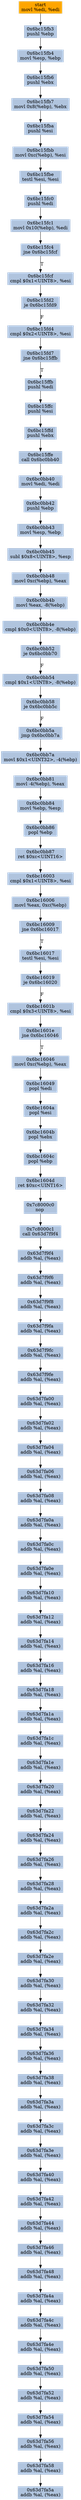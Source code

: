 digraph G {
node[shape=rectangle,style=filled,fillcolor=lightsteelblue,color=lightsteelblue]
bgcolor="transparent"
a0x6bc15fb1movl_edi_edi[label="start\nmovl %edi, %edi",color="lightgrey",fillcolor="orange"];
a0x6bc15fb3pushl_ebp[label="0x6bc15fb3\npushl %ebp"];
a0x6bc15fb4movl_esp_ebp[label="0x6bc15fb4\nmovl %esp, %ebp"];
a0x6bc15fb6pushl_ebx[label="0x6bc15fb6\npushl %ebx"];
a0x6bc15fb7movl_0x8ebp__ebx[label="0x6bc15fb7\nmovl 0x8(%ebp), %ebx"];
a0x6bc15fbapushl_esi[label="0x6bc15fba\npushl %esi"];
a0x6bc15fbbmovl_0xcebp__esi[label="0x6bc15fbb\nmovl 0xc(%ebp), %esi"];
a0x6bc15fbetestl_esi_esi[label="0x6bc15fbe\ntestl %esi, %esi"];
a0x6bc15fc0pushl_edi[label="0x6bc15fc0\npushl %edi"];
a0x6bc15fc1movl_0x10ebp__edi[label="0x6bc15fc1\nmovl 0x10(%ebp), %edi"];
a0x6bc15fc4jne_0x6bc15fcf[label="0x6bc15fc4\njne 0x6bc15fcf"];
a0x6bc15fcfcmpl_0x1UINT8_esi[label="0x6bc15fcf\ncmpl $0x1<UINT8>, %esi"];
a0x6bc15fd2je_0x6bc15fd9[label="0x6bc15fd2\nje 0x6bc15fd9"];
a0x6bc15fd4cmpl_0x2UINT8_esi[label="0x6bc15fd4\ncmpl $0x2<UINT8>, %esi"];
a0x6bc15fd7jne_0x6bc15ffb[label="0x6bc15fd7\njne 0x6bc15ffb"];
a0x6bc15ffbpushl_edi[label="0x6bc15ffb\npushl %edi"];
a0x6bc15ffcpushl_esi[label="0x6bc15ffc\npushl %esi"];
a0x6bc15ffdpushl_ebx[label="0x6bc15ffd\npushl %ebx"];
a0x6bc15ffecall_0x6bc0bb40[label="0x6bc15ffe\ncall 0x6bc0bb40"];
a0x6bc0bb40movl_edi_edi[label="0x6bc0bb40\nmovl %edi, %edi"];
a0x6bc0bb42pushl_ebp[label="0x6bc0bb42\npushl %ebp"];
a0x6bc0bb43movl_esp_ebp[label="0x6bc0bb43\nmovl %esp, %ebp"];
a0x6bc0bb45subl_0x8UINT8_esp[label="0x6bc0bb45\nsubl $0x8<UINT8>, %esp"];
a0x6bc0bb48movl_0xcebp__eax[label="0x6bc0bb48\nmovl 0xc(%ebp), %eax"];
a0x6bc0bb4bmovl_eax__8ebp_[label="0x6bc0bb4b\nmovl %eax, -8(%ebp)"];
a0x6bc0bb4ecmpl_0x0UINT8__8ebp_[label="0x6bc0bb4e\ncmpl $0x0<UINT8>, -8(%ebp)"];
a0x6bc0bb52je_0x6bc0bb70[label="0x6bc0bb52\nje 0x6bc0bb70"];
a0x6bc0bb54cmpl_0x1UINT8__8ebp_[label="0x6bc0bb54\ncmpl $0x1<UINT8>, -8(%ebp)"];
a0x6bc0bb58je_0x6bc0bb5c[label="0x6bc0bb58\nje 0x6bc0bb5c"];
a0x6bc0bb5ajmp_0x6bc0bb7a[label="0x6bc0bb5a\njmp 0x6bc0bb7a"];
a0x6bc0bb7amovl_0x1UINT32__4ebp_[label="0x6bc0bb7a\nmovl $0x1<UINT32>, -4(%ebp)"];
a0x6bc0bb81movl__4ebp__eax[label="0x6bc0bb81\nmovl -4(%ebp), %eax"];
a0x6bc0bb84movl_ebp_esp[label="0x6bc0bb84\nmovl %ebp, %esp"];
a0x6bc0bb86popl_ebp[label="0x6bc0bb86\npopl %ebp"];
a0x6bc0bb87ret_0xcUINT16[label="0x6bc0bb87\nret $0xc<UINT16>"];
a0x6bc16003cmpl_0x1UINT8_esi[label="0x6bc16003\ncmpl $0x1<UINT8>, %esi"];
a0x6bc16006movl_eax_0xcebp_[label="0x6bc16006\nmovl %eax, 0xc(%ebp)"];
a0x6bc16009jne_0x6bc16017[label="0x6bc16009\njne 0x6bc16017"];
a0x6bc16017testl_esi_esi[label="0x6bc16017\ntestl %esi, %esi"];
a0x6bc16019je_0x6bc16020[label="0x6bc16019\nje 0x6bc16020"];
a0x6bc1601bcmpl_0x3UINT8_esi[label="0x6bc1601b\ncmpl $0x3<UINT8>, %esi"];
a0x6bc1601ejne_0x6bc16046[label="0x6bc1601e\njne 0x6bc16046"];
a0x6bc16046movl_0xcebp__eax[label="0x6bc16046\nmovl 0xc(%ebp), %eax"];
a0x6bc16049popl_edi[label="0x6bc16049\npopl %edi"];
a0x6bc1604apopl_esi[label="0x6bc1604a\npopl %esi"];
a0x6bc1604bpopl_ebx[label="0x6bc1604b\npopl %ebx"];
a0x6bc1604cpopl_ebp[label="0x6bc1604c\npopl %ebp"];
a0x6bc1604dret_0xcUINT16[label="0x6bc1604d\nret $0xc<UINT16>"];
a0x7c8000c0nop_[label="0x7c8000c0\nnop "];
a0x7c8000c1call_0x63d7f9f4[label="0x7c8000c1\ncall 0x63d7f9f4"];
a0x63d7f9f4addb_al_eax_[label="0x63d7f9f4\naddb %al, (%eax)"];
a0x63d7f9f6addb_al_eax_[label="0x63d7f9f6\naddb %al, (%eax)"];
a0x63d7f9f8addb_al_eax_[label="0x63d7f9f8\naddb %al, (%eax)"];
a0x63d7f9faaddb_al_eax_[label="0x63d7f9fa\naddb %al, (%eax)"];
a0x63d7f9fcaddb_al_eax_[label="0x63d7f9fc\naddb %al, (%eax)"];
a0x63d7f9feaddb_al_eax_[label="0x63d7f9fe\naddb %al, (%eax)"];
a0x63d7fa00addb_al_eax_[label="0x63d7fa00\naddb %al, (%eax)"];
a0x63d7fa02addb_al_eax_[label="0x63d7fa02\naddb %al, (%eax)"];
a0x63d7fa04addb_al_eax_[label="0x63d7fa04\naddb %al, (%eax)"];
a0x63d7fa06addb_al_eax_[label="0x63d7fa06\naddb %al, (%eax)"];
a0x63d7fa08addb_al_eax_[label="0x63d7fa08\naddb %al, (%eax)"];
a0x63d7fa0aaddb_al_eax_[label="0x63d7fa0a\naddb %al, (%eax)"];
a0x63d7fa0caddb_al_eax_[label="0x63d7fa0c\naddb %al, (%eax)"];
a0x63d7fa0eaddb_al_eax_[label="0x63d7fa0e\naddb %al, (%eax)"];
a0x63d7fa10addb_al_eax_[label="0x63d7fa10\naddb %al, (%eax)"];
a0x63d7fa12addb_al_eax_[label="0x63d7fa12\naddb %al, (%eax)"];
a0x63d7fa14addb_al_eax_[label="0x63d7fa14\naddb %al, (%eax)"];
a0x63d7fa16addb_al_eax_[label="0x63d7fa16\naddb %al, (%eax)"];
a0x63d7fa18addb_al_eax_[label="0x63d7fa18\naddb %al, (%eax)"];
a0x63d7fa1aaddb_al_eax_[label="0x63d7fa1a\naddb %al, (%eax)"];
a0x63d7fa1caddb_al_eax_[label="0x63d7fa1c\naddb %al, (%eax)"];
a0x63d7fa1eaddb_al_eax_[label="0x63d7fa1e\naddb %al, (%eax)"];
a0x63d7fa20addb_al_eax_[label="0x63d7fa20\naddb %al, (%eax)"];
a0x63d7fa22addb_al_eax_[label="0x63d7fa22\naddb %al, (%eax)"];
a0x63d7fa24addb_al_eax_[label="0x63d7fa24\naddb %al, (%eax)"];
a0x63d7fa26addb_al_eax_[label="0x63d7fa26\naddb %al, (%eax)"];
a0x63d7fa28addb_al_eax_[label="0x63d7fa28\naddb %al, (%eax)"];
a0x63d7fa2aaddb_al_eax_[label="0x63d7fa2a\naddb %al, (%eax)"];
a0x63d7fa2caddb_al_eax_[label="0x63d7fa2c\naddb %al, (%eax)"];
a0x63d7fa2eaddb_al_eax_[label="0x63d7fa2e\naddb %al, (%eax)"];
a0x63d7fa30addb_al_eax_[label="0x63d7fa30\naddb %al, (%eax)"];
a0x63d7fa32addb_al_eax_[label="0x63d7fa32\naddb %al, (%eax)"];
a0x63d7fa34addb_al_eax_[label="0x63d7fa34\naddb %al, (%eax)"];
a0x63d7fa36addb_al_eax_[label="0x63d7fa36\naddb %al, (%eax)"];
a0x63d7fa38addb_al_eax_[label="0x63d7fa38\naddb %al, (%eax)"];
a0x63d7fa3aaddb_al_eax_[label="0x63d7fa3a\naddb %al, (%eax)"];
a0x63d7fa3caddb_al_eax_[label="0x63d7fa3c\naddb %al, (%eax)"];
a0x63d7fa3eaddb_al_eax_[label="0x63d7fa3e\naddb %al, (%eax)"];
a0x63d7fa40addb_al_eax_[label="0x63d7fa40\naddb %al, (%eax)"];
a0x63d7fa42addb_al_eax_[label="0x63d7fa42\naddb %al, (%eax)"];
a0x63d7fa44addb_al_eax_[label="0x63d7fa44\naddb %al, (%eax)"];
a0x63d7fa46addb_al_eax_[label="0x63d7fa46\naddb %al, (%eax)"];
a0x63d7fa48addb_al_eax_[label="0x63d7fa48\naddb %al, (%eax)"];
a0x63d7fa4aaddb_al_eax_[label="0x63d7fa4a\naddb %al, (%eax)"];
a0x63d7fa4caddb_al_eax_[label="0x63d7fa4c\naddb %al, (%eax)"];
a0x63d7fa4eaddb_al_eax_[label="0x63d7fa4e\naddb %al, (%eax)"];
a0x63d7fa50addb_al_eax_[label="0x63d7fa50\naddb %al, (%eax)"];
a0x63d7fa52addb_al_eax_[label="0x63d7fa52\naddb %al, (%eax)"];
a0x63d7fa54addb_al_eax_[label="0x63d7fa54\naddb %al, (%eax)"];
a0x63d7fa56addb_al_eax_[label="0x63d7fa56\naddb %al, (%eax)"];
a0x63d7fa58addb_al_eax_[label="0x63d7fa58\naddb %al, (%eax)"];
a0x63d7fa5aaddb_al_eax_[label="0x63d7fa5a\naddb %al, (%eax)"];
a0x6bc15fb1movl_edi_edi -> a0x6bc15fb3pushl_ebp [color="#000000"];
a0x6bc15fb3pushl_ebp -> a0x6bc15fb4movl_esp_ebp [color="#000000"];
a0x6bc15fb4movl_esp_ebp -> a0x6bc15fb6pushl_ebx [color="#000000"];
a0x6bc15fb6pushl_ebx -> a0x6bc15fb7movl_0x8ebp__ebx [color="#000000"];
a0x6bc15fb7movl_0x8ebp__ebx -> a0x6bc15fbapushl_esi [color="#000000"];
a0x6bc15fbapushl_esi -> a0x6bc15fbbmovl_0xcebp__esi [color="#000000"];
a0x6bc15fbbmovl_0xcebp__esi -> a0x6bc15fbetestl_esi_esi [color="#000000"];
a0x6bc15fbetestl_esi_esi -> a0x6bc15fc0pushl_edi [color="#000000"];
a0x6bc15fc0pushl_edi -> a0x6bc15fc1movl_0x10ebp__edi [color="#000000"];
a0x6bc15fc1movl_0x10ebp__edi -> a0x6bc15fc4jne_0x6bc15fcf [color="#000000"];
a0x6bc15fc4jne_0x6bc15fcf -> a0x6bc15fcfcmpl_0x1UINT8_esi [color="#000000",label="T"];
a0x6bc15fcfcmpl_0x1UINT8_esi -> a0x6bc15fd2je_0x6bc15fd9 [color="#000000"];
a0x6bc15fd2je_0x6bc15fd9 -> a0x6bc15fd4cmpl_0x2UINT8_esi [color="#000000",label="F"];
a0x6bc15fd4cmpl_0x2UINT8_esi -> a0x6bc15fd7jne_0x6bc15ffb [color="#000000"];
a0x6bc15fd7jne_0x6bc15ffb -> a0x6bc15ffbpushl_edi [color="#000000",label="T"];
a0x6bc15ffbpushl_edi -> a0x6bc15ffcpushl_esi [color="#000000"];
a0x6bc15ffcpushl_esi -> a0x6bc15ffdpushl_ebx [color="#000000"];
a0x6bc15ffdpushl_ebx -> a0x6bc15ffecall_0x6bc0bb40 [color="#000000"];
a0x6bc15ffecall_0x6bc0bb40 -> a0x6bc0bb40movl_edi_edi [color="#000000"];
a0x6bc0bb40movl_edi_edi -> a0x6bc0bb42pushl_ebp [color="#000000"];
a0x6bc0bb42pushl_ebp -> a0x6bc0bb43movl_esp_ebp [color="#000000"];
a0x6bc0bb43movl_esp_ebp -> a0x6bc0bb45subl_0x8UINT8_esp [color="#000000"];
a0x6bc0bb45subl_0x8UINT8_esp -> a0x6bc0bb48movl_0xcebp__eax [color="#000000"];
a0x6bc0bb48movl_0xcebp__eax -> a0x6bc0bb4bmovl_eax__8ebp_ [color="#000000"];
a0x6bc0bb4bmovl_eax__8ebp_ -> a0x6bc0bb4ecmpl_0x0UINT8__8ebp_ [color="#000000"];
a0x6bc0bb4ecmpl_0x0UINT8__8ebp_ -> a0x6bc0bb52je_0x6bc0bb70 [color="#000000"];
a0x6bc0bb52je_0x6bc0bb70 -> a0x6bc0bb54cmpl_0x1UINT8__8ebp_ [color="#000000",label="F"];
a0x6bc0bb54cmpl_0x1UINT8__8ebp_ -> a0x6bc0bb58je_0x6bc0bb5c [color="#000000"];
a0x6bc0bb58je_0x6bc0bb5c -> a0x6bc0bb5ajmp_0x6bc0bb7a [color="#000000",label="F"];
a0x6bc0bb5ajmp_0x6bc0bb7a -> a0x6bc0bb7amovl_0x1UINT32__4ebp_ [color="#000000"];
a0x6bc0bb7amovl_0x1UINT32__4ebp_ -> a0x6bc0bb81movl__4ebp__eax [color="#000000"];
a0x6bc0bb81movl__4ebp__eax -> a0x6bc0bb84movl_ebp_esp [color="#000000"];
a0x6bc0bb84movl_ebp_esp -> a0x6bc0bb86popl_ebp [color="#000000"];
a0x6bc0bb86popl_ebp -> a0x6bc0bb87ret_0xcUINT16 [color="#000000"];
a0x6bc0bb87ret_0xcUINT16 -> a0x6bc16003cmpl_0x1UINT8_esi [color="#000000"];
a0x6bc16003cmpl_0x1UINT8_esi -> a0x6bc16006movl_eax_0xcebp_ [color="#000000"];
a0x6bc16006movl_eax_0xcebp_ -> a0x6bc16009jne_0x6bc16017 [color="#000000"];
a0x6bc16009jne_0x6bc16017 -> a0x6bc16017testl_esi_esi [color="#000000",label="T"];
a0x6bc16017testl_esi_esi -> a0x6bc16019je_0x6bc16020 [color="#000000"];
a0x6bc16019je_0x6bc16020 -> a0x6bc1601bcmpl_0x3UINT8_esi [color="#000000",label="F"];
a0x6bc1601bcmpl_0x3UINT8_esi -> a0x6bc1601ejne_0x6bc16046 [color="#000000"];
a0x6bc1601ejne_0x6bc16046 -> a0x6bc16046movl_0xcebp__eax [color="#000000",label="T"];
a0x6bc16046movl_0xcebp__eax -> a0x6bc16049popl_edi [color="#000000"];
a0x6bc16049popl_edi -> a0x6bc1604apopl_esi [color="#000000"];
a0x6bc1604apopl_esi -> a0x6bc1604bpopl_ebx [color="#000000"];
a0x6bc1604bpopl_ebx -> a0x6bc1604cpopl_ebp [color="#000000"];
a0x6bc1604cpopl_ebp -> a0x6bc1604dret_0xcUINT16 [color="#000000"];
a0x6bc1604dret_0xcUINT16 -> a0x7c8000c0nop_ [color="#000000"];
a0x7c8000c0nop_ -> a0x7c8000c1call_0x63d7f9f4 [color="#000000"];
a0x7c8000c1call_0x63d7f9f4 -> a0x63d7f9f4addb_al_eax_ [color="#000000"];
a0x63d7f9f4addb_al_eax_ -> a0x63d7f9f6addb_al_eax_ [color="#000000"];
a0x63d7f9f6addb_al_eax_ -> a0x63d7f9f8addb_al_eax_ [color="#000000"];
a0x63d7f9f8addb_al_eax_ -> a0x63d7f9faaddb_al_eax_ [color="#000000"];
a0x63d7f9faaddb_al_eax_ -> a0x63d7f9fcaddb_al_eax_ [color="#000000"];
a0x63d7f9fcaddb_al_eax_ -> a0x63d7f9feaddb_al_eax_ [color="#000000"];
a0x63d7f9feaddb_al_eax_ -> a0x63d7fa00addb_al_eax_ [color="#000000"];
a0x63d7fa00addb_al_eax_ -> a0x63d7fa02addb_al_eax_ [color="#000000"];
a0x63d7fa02addb_al_eax_ -> a0x63d7fa04addb_al_eax_ [color="#000000"];
a0x63d7fa04addb_al_eax_ -> a0x63d7fa06addb_al_eax_ [color="#000000"];
a0x63d7fa06addb_al_eax_ -> a0x63d7fa08addb_al_eax_ [color="#000000"];
a0x63d7fa08addb_al_eax_ -> a0x63d7fa0aaddb_al_eax_ [color="#000000"];
a0x63d7fa0aaddb_al_eax_ -> a0x63d7fa0caddb_al_eax_ [color="#000000"];
a0x63d7fa0caddb_al_eax_ -> a0x63d7fa0eaddb_al_eax_ [color="#000000"];
a0x63d7fa0eaddb_al_eax_ -> a0x63d7fa10addb_al_eax_ [color="#000000"];
a0x63d7fa10addb_al_eax_ -> a0x63d7fa12addb_al_eax_ [color="#000000"];
a0x63d7fa12addb_al_eax_ -> a0x63d7fa14addb_al_eax_ [color="#000000"];
a0x63d7fa14addb_al_eax_ -> a0x63d7fa16addb_al_eax_ [color="#000000"];
a0x63d7fa16addb_al_eax_ -> a0x63d7fa18addb_al_eax_ [color="#000000"];
a0x63d7fa18addb_al_eax_ -> a0x63d7fa1aaddb_al_eax_ [color="#000000"];
a0x63d7fa1aaddb_al_eax_ -> a0x63d7fa1caddb_al_eax_ [color="#000000"];
a0x63d7fa1caddb_al_eax_ -> a0x63d7fa1eaddb_al_eax_ [color="#000000"];
a0x63d7fa1eaddb_al_eax_ -> a0x63d7fa20addb_al_eax_ [color="#000000"];
a0x63d7fa20addb_al_eax_ -> a0x63d7fa22addb_al_eax_ [color="#000000"];
a0x63d7fa22addb_al_eax_ -> a0x63d7fa24addb_al_eax_ [color="#000000"];
a0x63d7fa24addb_al_eax_ -> a0x63d7fa26addb_al_eax_ [color="#000000"];
a0x63d7fa26addb_al_eax_ -> a0x63d7fa28addb_al_eax_ [color="#000000"];
a0x63d7fa28addb_al_eax_ -> a0x63d7fa2aaddb_al_eax_ [color="#000000"];
a0x63d7fa2aaddb_al_eax_ -> a0x63d7fa2caddb_al_eax_ [color="#000000"];
a0x63d7fa2caddb_al_eax_ -> a0x63d7fa2eaddb_al_eax_ [color="#000000"];
a0x63d7fa2eaddb_al_eax_ -> a0x63d7fa30addb_al_eax_ [color="#000000"];
a0x63d7fa30addb_al_eax_ -> a0x63d7fa32addb_al_eax_ [color="#000000"];
a0x63d7fa32addb_al_eax_ -> a0x63d7fa34addb_al_eax_ [color="#000000"];
a0x63d7fa34addb_al_eax_ -> a0x63d7fa36addb_al_eax_ [color="#000000"];
a0x63d7fa36addb_al_eax_ -> a0x63d7fa38addb_al_eax_ [color="#000000"];
a0x63d7fa38addb_al_eax_ -> a0x63d7fa3aaddb_al_eax_ [color="#000000"];
a0x63d7fa3aaddb_al_eax_ -> a0x63d7fa3caddb_al_eax_ [color="#000000"];
a0x63d7fa3caddb_al_eax_ -> a0x63d7fa3eaddb_al_eax_ [color="#000000"];
a0x63d7fa3eaddb_al_eax_ -> a0x63d7fa40addb_al_eax_ [color="#000000"];
a0x63d7fa40addb_al_eax_ -> a0x63d7fa42addb_al_eax_ [color="#000000"];
a0x63d7fa42addb_al_eax_ -> a0x63d7fa44addb_al_eax_ [color="#000000"];
a0x63d7fa44addb_al_eax_ -> a0x63d7fa46addb_al_eax_ [color="#000000"];
a0x63d7fa46addb_al_eax_ -> a0x63d7fa48addb_al_eax_ [color="#000000"];
a0x63d7fa48addb_al_eax_ -> a0x63d7fa4aaddb_al_eax_ [color="#000000"];
a0x63d7fa4aaddb_al_eax_ -> a0x63d7fa4caddb_al_eax_ [color="#000000"];
a0x63d7fa4caddb_al_eax_ -> a0x63d7fa4eaddb_al_eax_ [color="#000000"];
a0x63d7fa4eaddb_al_eax_ -> a0x63d7fa50addb_al_eax_ [color="#000000"];
a0x63d7fa50addb_al_eax_ -> a0x63d7fa52addb_al_eax_ [color="#000000"];
a0x63d7fa52addb_al_eax_ -> a0x63d7fa54addb_al_eax_ [color="#000000"];
a0x63d7fa54addb_al_eax_ -> a0x63d7fa56addb_al_eax_ [color="#000000"];
a0x63d7fa56addb_al_eax_ -> a0x63d7fa58addb_al_eax_ [color="#000000"];
a0x63d7fa58addb_al_eax_ -> a0x63d7fa5aaddb_al_eax_ [color="#000000"];
}
